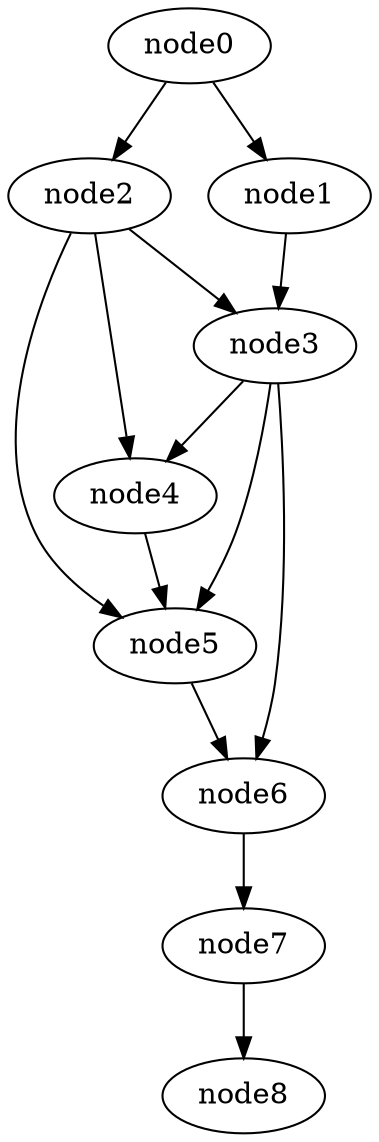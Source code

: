digraph g{
	node8
	node7 -> node8
	node6 -> node7
	node5 -> node6
	node4 -> node5
	node3 -> node6
	node3 -> node5
	node3 -> node4
	node2 -> node5
	node2 -> node4
	node2 -> node3
	node1 -> node3
	node0 -> node2
	node0 -> node1
}

